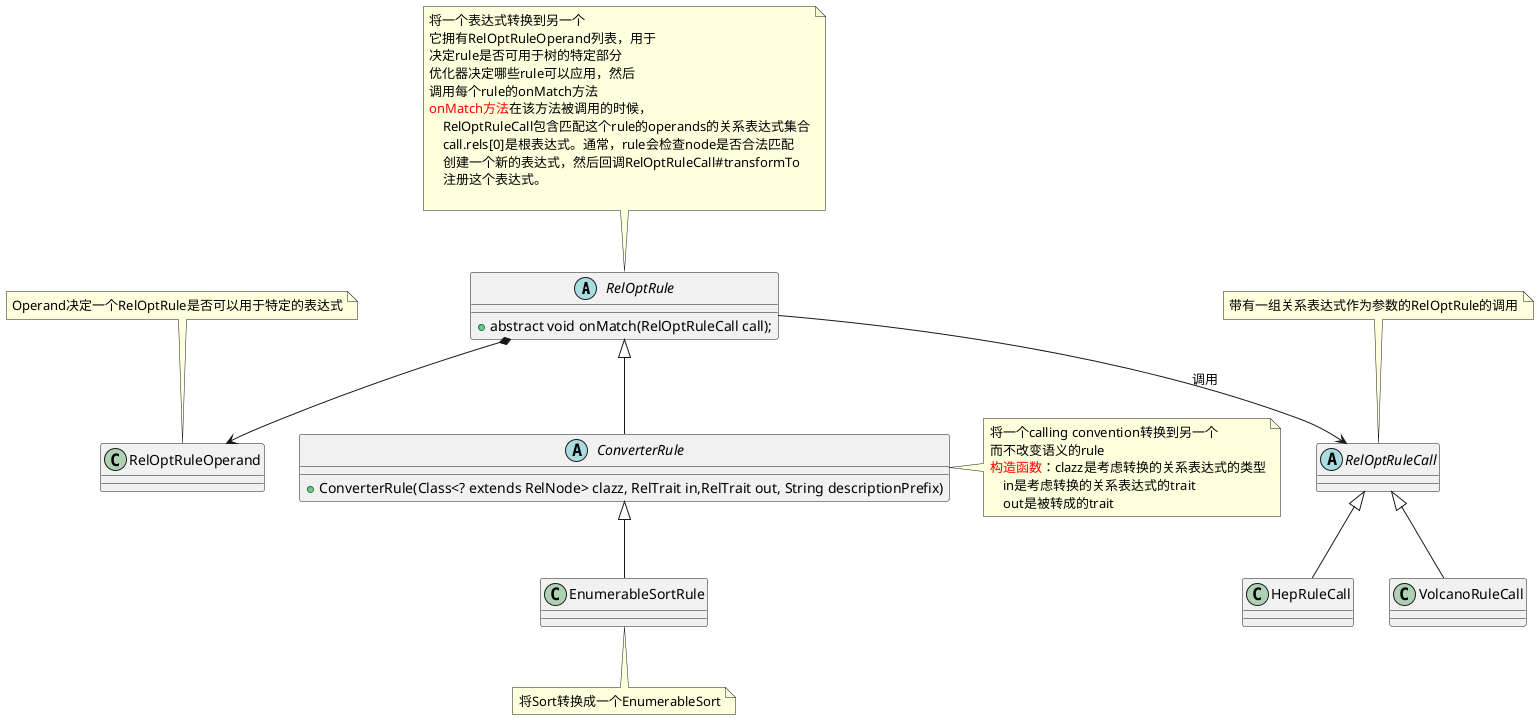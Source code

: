 @startuml


abstract class RelOptRule {
    +abstract void onMatch(RelOptRuleCall call);
}
note top of RelOptRule
    将一个表达式转换到另一个
    它拥有RelOptRuleOperand列表，用于
    决定rule是否可用于树的特定部分
    优化器决定哪些rule可以应用，然后
    调用每个rule的onMatch方法
    <color red>onMatch方法</color>在该方法被调用的时候，
        RelOptRuleCall包含匹配这个rule的operands的关系表达式集合
        call.rels[0]是根表达式。通常，rule会检查node是否合法匹配
        创建一个新的表达式，然后回调RelOptRuleCall#transformTo
        注册这个表达式。
    
end note

class RelOptRuleOperand
note top of RelOptRuleOperand
    Operand决定一个RelOptRule是否可以用于特定的表达式
end note
RelOptRule *--> RelOptRuleOperand


abstract class ConverterRule extends RelOptRule {
    + ConverterRule(Class<? extends RelNode> clazz, RelTrait in,RelTrait out, String descriptionPrefix) 
}
note right of ConverterRule
    将一个calling convention转换到另一个
    而不改变语义的rule
    <color red>构造函数</color>：clazz是考虑转换的关系表达式的类型
        in是考虑转换的关系表达式的trait
        out是被转成的trait
end note


class EnumerableSortRule extends ConverterRule {

}

note bottom of EnumerableSortRule
    将Sort转换成一个EnumerableSort
end note

abstract class RelOptRuleCall {

}
note top of RelOptRuleCall
    带有一组关系表达式作为参数的RelOptRule的调用
end note

class VolcanoRuleCall extends RelOptRuleCall
class HepRuleCall extends RelOptRuleCall

RelOptRule --> RelOptRuleCall:调用
@enduml